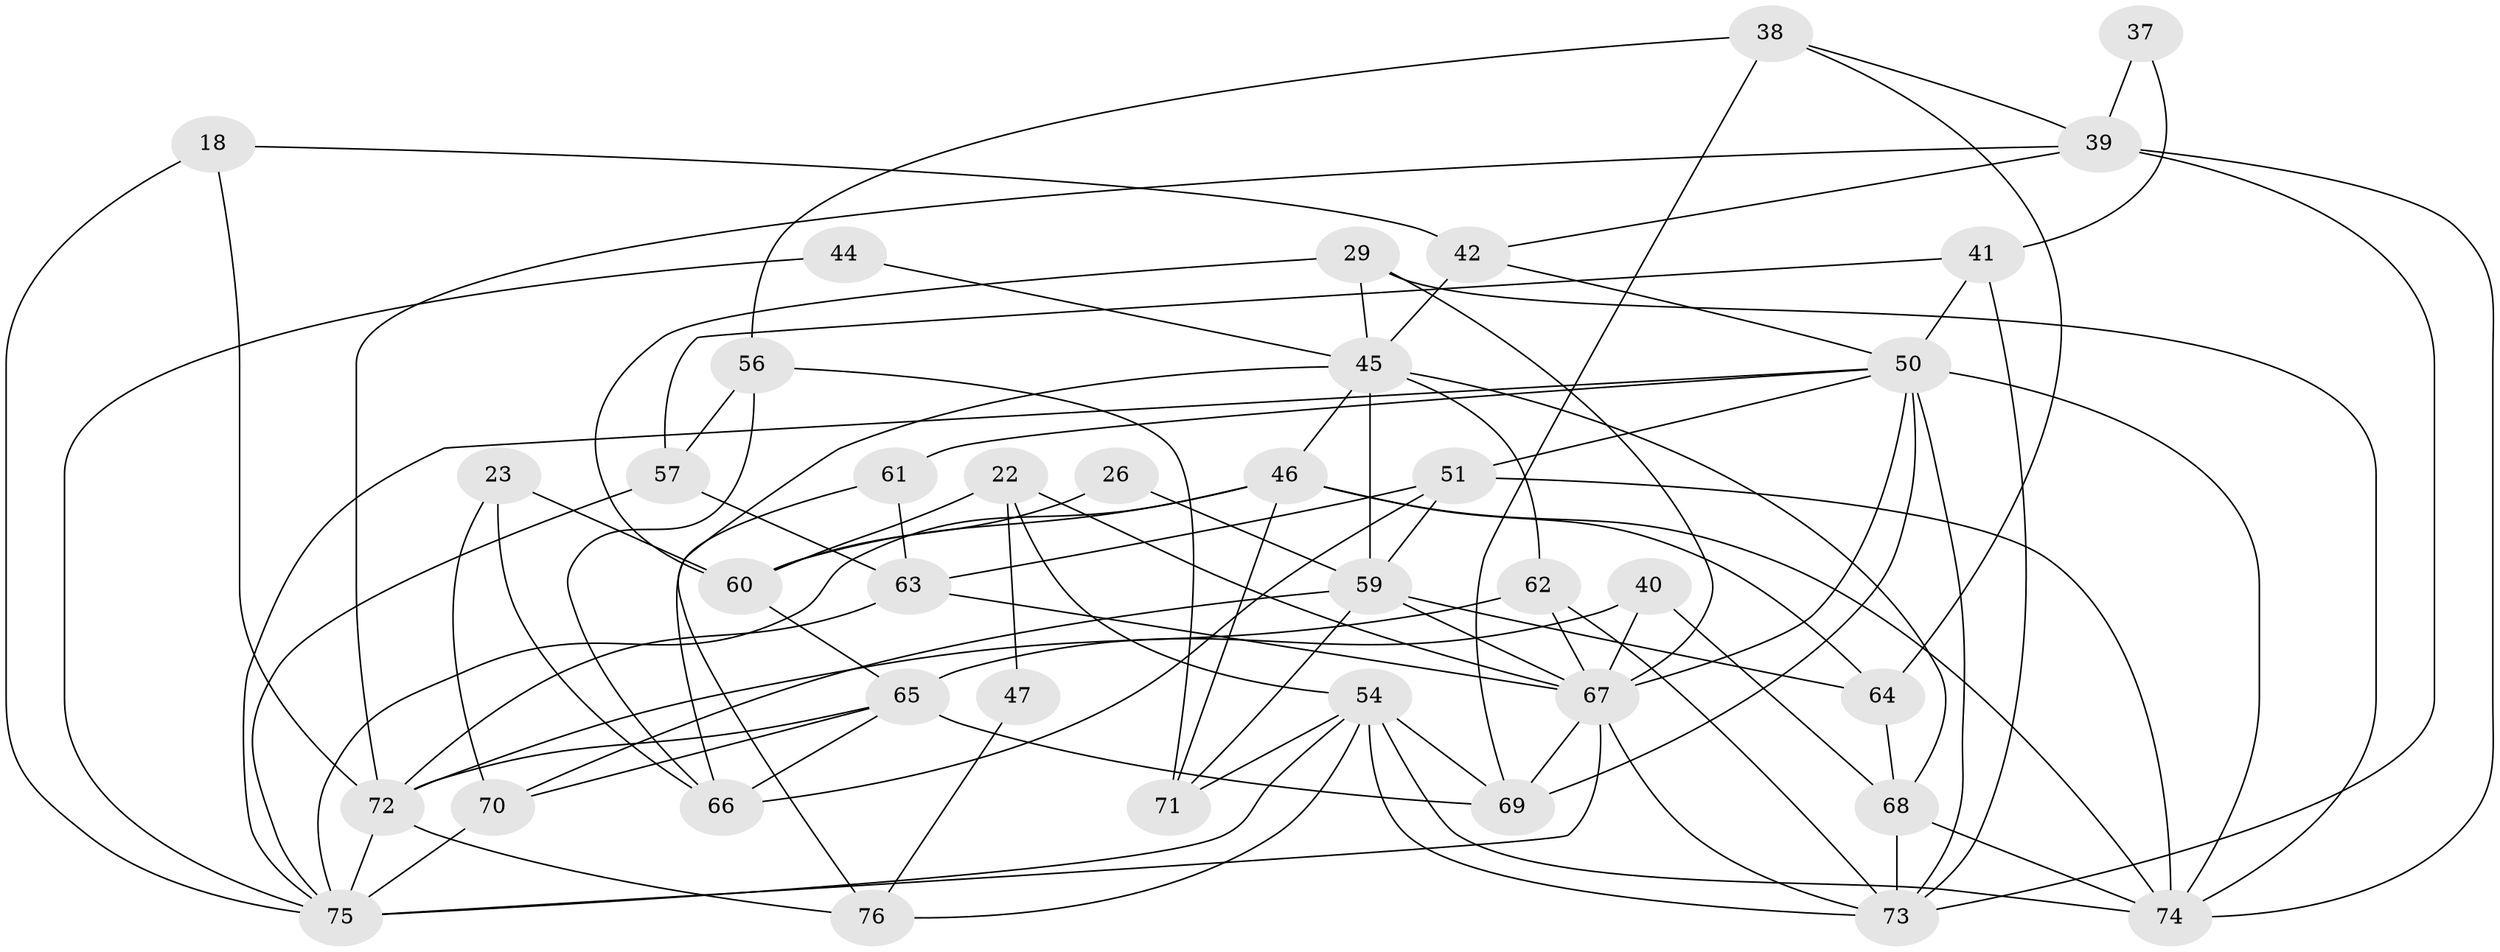 // original degree distribution, {3: 0.21052631578947367, 4: 0.35526315789473684, 5: 0.21052631578947367, 2: 0.13157894736842105, 6: 0.05263157894736842, 7: 0.013157894736842105, 9: 0.013157894736842105, 8: 0.013157894736842105}
// Generated by graph-tools (version 1.1) at 2025/55/03/04/25 21:55:28]
// undirected, 38 vertices, 94 edges
graph export_dot {
graph [start="1"]
  node [color=gray90,style=filled];
  18 [super="+10"];
  22;
  23 [super="+15"];
  26;
  29;
  37;
  38;
  39 [super="+24"];
  40;
  41;
  42;
  44;
  45 [super="+32"];
  46 [super="+12"];
  47;
  50 [super="+3+6"];
  51 [super="+43"];
  54 [super="+5+30+36"];
  56;
  57;
  59 [super="+35+25"];
  60 [super="+20"];
  61;
  62;
  63;
  64 [super="+48"];
  65 [super="+34+27"];
  66;
  67 [super="+9+55+58+53"];
  68 [super="+11"];
  69 [super="+13"];
  70 [super="+49"];
  71;
  72 [super="+19"];
  73 [super="+28"];
  74 [super="+33+52"];
  75 [super="+14+31"];
  76;
  18 -- 42 [weight=2];
  18 -- 75;
  18 -- 72;
  22 -- 47;
  22 -- 54 [weight=2];
  22 -- 60 [weight=2];
  22 -- 67 [weight=2];
  23 -- 66;
  23 -- 60;
  23 -- 70;
  26 -- 60;
  26 -- 59;
  29 -- 74;
  29 -- 60;
  29 -- 67 [weight=2];
  29 -- 45;
  37 -- 41;
  37 -- 39;
  38 -- 64;
  38 -- 39;
  38 -- 56;
  38 -- 69;
  39 -- 72 [weight=2];
  39 -- 42;
  39 -- 74;
  39 -- 73;
  40 -- 68;
  40 -- 67 [weight=3];
  40 -- 65;
  41 -- 57;
  41 -- 73;
  41 -- 50;
  42 -- 45;
  42 -- 50 [weight=2];
  44 -- 75;
  44 -- 45;
  45 -- 46;
  45 -- 68;
  45 -- 76;
  45 -- 59 [weight=2];
  45 -- 62;
  46 -- 71;
  46 -- 60;
  46 -- 64 [weight=2];
  46 -- 74 [weight=2];
  46 -- 75 [weight=2];
  47 -- 76;
  50 -- 75;
  50 -- 67 [weight=4];
  50 -- 61;
  50 -- 51;
  50 -- 74;
  50 -- 69;
  50 -- 73;
  51 -- 66 [weight=2];
  51 -- 63;
  51 -- 59;
  51 -- 74;
  54 -- 74;
  54 -- 76;
  54 -- 71;
  54 -- 75 [weight=2];
  54 -- 73;
  54 -- 69;
  56 -- 66;
  56 -- 57;
  56 -- 71;
  57 -- 63;
  57 -- 75;
  59 -- 70;
  59 -- 67;
  59 -- 71;
  59 -- 64;
  60 -- 65;
  61 -- 66;
  61 -- 63;
  62 -- 67;
  62 -- 72;
  62 -- 73;
  63 -- 72;
  63 -- 67;
  64 -- 68;
  65 -- 69;
  65 -- 72;
  65 -- 66;
  65 -- 70;
  67 -- 73;
  67 -- 69;
  67 -- 75;
  68 -- 73;
  68 -- 74;
  70 -- 75 [weight=2];
  72 -- 75;
  72 -- 76;
}
